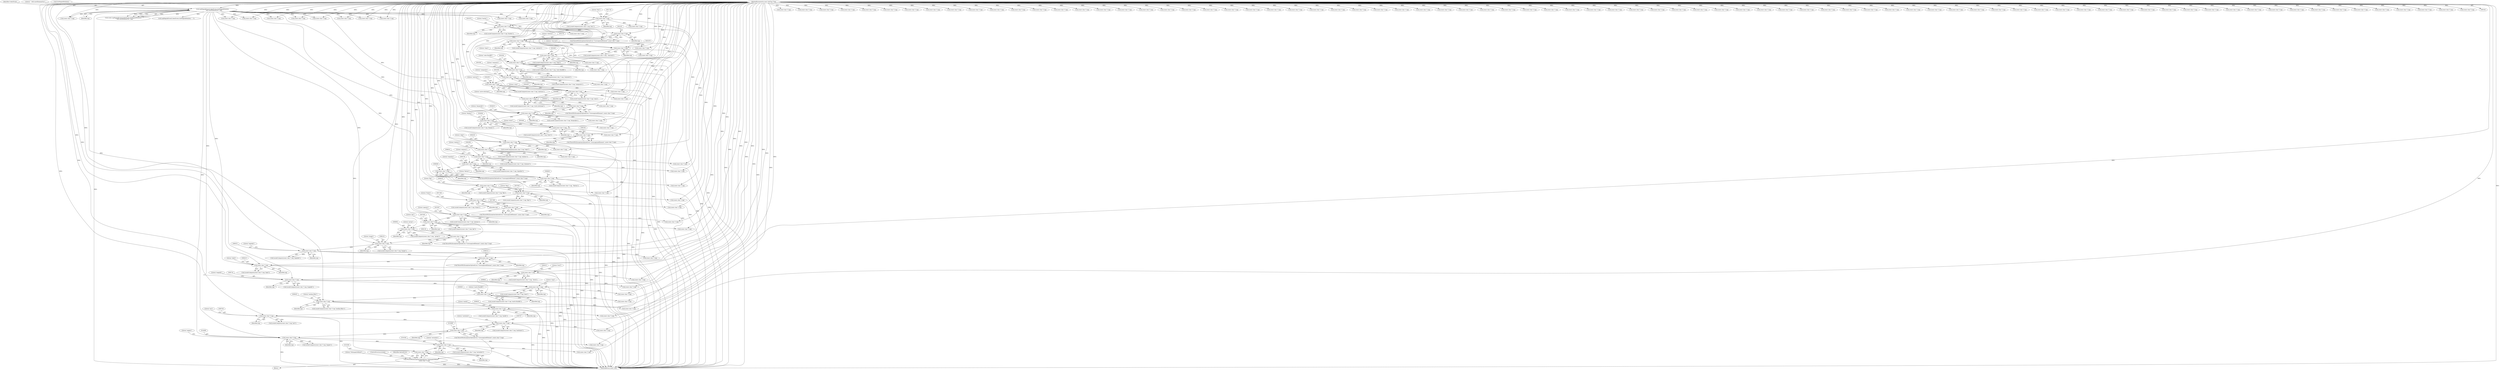 digraph "0_ImageMagick_56d6e20de489113617cbbddaf41e92600a34db22@pointer" {
"1010259" [label="(Call,(const char *) tag)"];
"1010239" [label="(Call,(const char *) tag)"];
"1010068" [label="(Call,(const char *) tag)"];
"1010059" [label="(Call,(const char *) tag)"];
"1009766" [label="(Call,(const char *) tag)"];
"1009757" [label="(Call,(const char *) tag)"];
"1009632" [label="(Call,(const char *) tag)"];
"1009431" [label="(Call,(const char *) tag)"];
"1009062" [label="(Call,(const char *) tag)"];
"1008840" [label="(Call,(const char *) tag)"];
"1008715" [label="(Call,(const char *) tag)"];
"1000212" [label="(Call,LogMagickEvent(CoderEvent,GetMagickModule(),\n    \"  SAX.startElement(%s\",tag))"];
"1000184" [label="(MethodParameterIn,const xmlChar *tag)"];
"1008531" [label="(Call,(const char *) tag)"];
"1008522" [label="(Call,(const char *) tag)"];
"1008513" [label="(Call,(const char *) tag)"];
"1008320" [label="(Call,(const char *) tag)"];
"1008134" [label="(Call,(const char *) tag)"];
"1008125" [label="(Call,(const char *) tag)"];
"1008091" [label="(Call,(const char *) tag)"];
"1007928" [label="(Call,(const char *) tag)"];
"1007606" [label="(Call,(const char *) tag)"];
"1007597" [label="(Call,(const char *) tag)"];
"1007167" [label="(Call,(const char *) tag)"];
"1007042" [label="(Call,(const char *) tag)"];
"1006917" [label="(Call,(const char *) tag)"];
"1006844" [label="(Call,(const char *) tag)"];
"1006835" [label="(Call,(const char *) tag)"];
"1006738" [label="(Call,(const char *) tag)"];
"1006613" [label="(Call,(const char *) tag)"];
"1006395" [label="(Call,(const char *) tag)"];
"1006202" [label="(Call,(const char *) tag)"];
"1006193" [label="(Call,(const char *) tag)"];
"1005045" [label="(Call,(const char *) tag)"];
"1004943" [label="(Call,(const char *) tag)"];
"1004818" [label="(Call,(const char *) tag)"];
"1004809" [label="(Call,(const char *) tag)"];
"1004687" [label="(Call,(const char *) tag)"];
"1004429" [label="(Call,(const char *) tag)"];
"1004292" [label="(Call,(const char *) tag)"];
"1003293" [label="(Call,(const char *) tag)"];
"1003284" [label="(Call,(const char *) tag)"];
"1002933" [label="(Call,(const char *) tag)"];
"1002662" [label="(Call,(const char *) tag)"];
"1002478" [label="(Call,(const char *) tag)"];
"1002275" [label="(Call,(const char *) tag)"];
"1002266" [label="(Call,(const char *) tag)"];
"1001969" [label="(Call,(const char *) tag)"];
"1001717" [label="(Call,(const char *) tag)"];
"1010256" [label="(Call,ThrowMSLException(OptionError,\"NoImagesDefined\",\n                (const char *) tag))"];
"1006612" [label="(Call,LocaleCompare((const char *) tag,\"enhance\"))"];
"1004294" [label="(Identifier,tag)"];
"1002275" [label="(Call,(const char *) tag)"];
"1004687" [label="(Call,(const char *) tag)"];
"1002481" [label="(Literal,\"charcoal\")"];
"1001707" [label="(Call,(const char *) tag)"];
"1003318" [label="(Call,(const char *) tag)"];
"1012979" [label="(Call,(const char *) tag)"];
"1010572" [label="(Call,(const char *) tag)"];
"1010594" [label="(Call,(const char *) tag)"];
"1004817" [label="(Call,LocaleCompare((const char *) tag,\"despeckle\"))"];
"1010056" [label="(Call,ThrowMSLException(OptionError,\"UnrecognizedElement\",(const char *) tag))"];
"1004818" [label="(Call,(const char *) tag)"];
"1010871" [label="(Call,(const char *) tag)"];
"1006846" [label="(Identifier,tag)"];
"1018398" [label="(Call,(const char *) tag)"];
"1006204" [label="(Identifier,tag)"];
"1002274" [label="(Call,LocaleCompare((const char *) tag,\"colorize\"))"];
"1002661" [label="(Call,LocaleCompare((const char *) tag,\"chop\"))"];
"1010400" [label="(Call,(const char *) tag)"];
"1010059" [label="(Call,(const char *) tag)"];
"1000216" [label="(Identifier,tag)"];
"1006916" [label="(Call,LocaleCompare((const char *) tag,\"flip\"))"];
"1013592" [label="(Call,(const char *) tag)"];
"1017925" [label="(Call,(const char *) tag)"];
"1002665" [label="(Literal,\"chop\")"];
"1000286" [label="(Call,(const char *) tag)"];
"1004942" [label="(Call,LocaleCompare((const char *) tag,\"display\"))"];
"1007189" [label="(Call,(const char *) tag)"];
"1008319" [label="(Call,LocaleCompare((const char *) tag,\"implode\"))"];
"1007931" [label="(Literal,\"get\")"];
"1013245" [label="(Call,(const char *) tag)"];
"1010768" [label="(Call,(const char *) tag)"];
"1018808" [label="(Call,(const char *) tag)"];
"1006920" [label="(Literal,\"flip\")"];
"1009064" [label="(Identifier,tag)"];
"1006202" [label="(Call,(const char *) tag)"];
"1018130" [label="(Call,(const char *) tag)"];
"1003295" [label="(Identifier,tag)"];
"1001557" [label="(Call,(const char *) tag)"];
"1019429" [label="(Call,(const char *) tag)"];
"1008521" [label="(Call,LocaleCompare((const char *) tag,\"label\"))"];
"1001738" [label="(Call,(const char *) tag)"];
"1016975" [label="(Call,(const char *) tag)"];
"1008090" [label="(Call,LocaleCompare((const char *) tag, \"group\"))"];
"1004431" [label="(Identifier,tag)"];
"1019232" [label="(Call,(const char *) tag)"];
"1008510" [label="(Call,ThrowMSLException(OptionError,\"UnrecognizedElement\",(const char *) tag))"];
"1009061" [label="(Call,LocaleCompare((const char *) tag,\"matte-floodfill\"))"];
"1006832" [label="(Call,ThrowMSLException(OptionError,\"UnrecognizedElement\",(const char *) tag))"];
"1000184" [label="(MethodParameterIn,const xmlChar *tag)"];
"1000264" [label="(Call,(const char *) tag)"];
"1010068" [label="(Call,(const char *) tag)"];
"1006190" [label="(Call,ThrowMSLException(OptionError,\"UnrecognizedElement\",(const char *) tag))"];
"1008842" [label="(Identifier,tag)"];
"1017571" [label="(Call,(const char *) tag)"];
"1019212" [label="(Call,(const char *) tag)"];
"1004821" [label="(Literal,\"despeckle\")"];
"1005066" [label="(Call,(const char *) tag)"];
"1001990" [label="(Call,(const char *) tag)"];
"1006205" [label="(Literal,\"edge\")"];
"1018423" [label="(Call,(const char *) tag)"];
"1006397" [label="(Identifier,tag)"];
"1009766" [label="(Call,(const char *) tag)"];
"1009759" [label="(Identifier,tag)"];
"1006223" [label="(Call,(const char *) tag)"];
"1006201" [label="(Call,LocaleCompare((const char *) tag,\"edge\"))"];
"1010256" [label="(Call,ThrowMSLException(OptionError,\"NoImagesDefined\",\n                (const char *) tag))"];
"1002298" [label="(Call,(const char *) tag)"];
"1002477" [label="(Call,LocaleCompare((const char *) tag, \"charcoal\"))"];
"1019438" [label="(Call,(const char *) tag)"];
"1005048" [label="(Literal,\"draw\")"];
"1008736" [label="(Call,(const char *) tag)"];
"1014509" [label="(Call,(const char *) tag)"];
"1013956" [label="(Call,(const char *) tag)"];
"1005045" [label="(Call,(const char *) tag)"];
"1011177" [label="(Call,(const char *) tag)"];
"1006615" [label="(Identifier,tag)"];
"1002268" [label="(Identifier,tag)"];
"1004429" [label="(Call,(const char *) tag)"];
"1004708" [label="(Call,(const char *) tag)"];
"1008091" [label="(Call,(const char *) tag)"];
"1003284" [label="(Call,(const char *) tag)"];
"1018104" [label="(Call,(const char *) tag)"];
"1018308" [label="(Call,(const char *) tag)"];
"1009756" [label="(Call,LocaleCompare((const char *) tag,\"msl\"))"];
"1009431" [label="(Call,(const char *) tag)"];
"1010071" [label="(Literal,\"negate\")"];
"1018615" [label="(Call,(const char *) tag)"];
"1010089" [label="(Call,(const char *) tag)"];
"1014234" [label="(Call,(const char *) tag)"];
"1015073" [label="(Call,(const char *) tag)"];
"1003296" [label="(Literal,\"composite\")"];
"1003286" [label="(Identifier,tag)"];
"1004806" [label="(Call,ThrowMSLException(OptionError,\"UnrecognizedElement\",(const char *) tag))"];
"1009653" [label="(Call,(const char *) tag)"];
"1008094" [label="(Literal,\"group\")"];
"1005044" [label="(Call,LocaleCompare((const char *) tag,\"draw\"))"];
"1010255" [label="(Block,)"];
"1015494" [label="(Call,(const char *) tag)"];
"1001969" [label="(Call,(const char *) tag)"];
"1013000" [label="(Call,(const char *) tag)"];
"1004428" [label="(Call,LocaleCompare((const char *) tag,\"crop\"))"];
"1009062" [label="(Call,(const char *) tag)"];
"1007599" [label="(Identifier,tag)"];
"1008093" [label="(Identifier,tag)"];
"1004689" [label="(Identifier,tag)"];
"1004946" [label="(Literal,\"display\")"];
"1009632" [label="(Call,(const char *) tag)"];
"1009631" [label="(Call,LocaleCompare((const char *) tag,\"minify\"))"];
"1015706" [label="(Call,(const char *) tag)"];
"1017005" [label="(Call,(const char *) tag)"];
"1009088" [label="(Call,(const char *) tag)"];
"1006758" [label="(Call,(const char *) tag)"];
"1019079" [label="(Call,(const char *) tag)"];
"1008134" [label="(Call,(const char *) tag)"];
"1017899" [label="(Call,(const char *) tag)"];
"1011207" [label="(Call,(const char *) tag)"];
"1002936" [label="(Literal,\"color-floodfill\")"];
"1010257" [label="(Identifier,OptionError)"];
"1008534" [label="(Literal,\"level\")"];
"1010261" [label="(Identifier,tag)"];
"1012612" [label="(Call,(const char *) tag)"];
"1018914" [label="(Call,(const char *) tag)"];
"1001972" [label="(Literal,\"border\")"];
"1009769" [label="(Literal,\"modulate\")"];
"1012633" [label="(Call,(const char *) tag)"];
"1004686" [label="(Call,LocaleCompare((const char *) tag,\"cycle-colormap\"))"];
"1002266" [label="(Call,(const char *) tag)"];
"1010242" [label="(Literal,\"normalize\")"];
"1001968" [label="(Call,LocaleCompare((const char *) tag,\"border\"))"];
"1015052" [label="(Call,(const char *) tag)"];
"1006193" [label="(Call,(const char *) tag)"];
"1006613" [label="(Call,(const char *) tag)"];
"1015043" [label="(Call,(const char *) tag)"];
"1000214" [label="(Call,GetMagickModule())"];
"1008525" [label="(Literal,\"label\")"];
"1006864" [label="(Call,(const char *) tag)"];
"1009765" [label="(Call,LocaleCompare((const char *) tag,\"modulate\"))"];
"1009065" [label="(Literal,\"matte-floodfill\")"];
"1019336" [label="(Call,(const char *) tag)"];
"1003283" [label="(Call,LocaleCompare((const char *) tag,\"comment\"))"];
"1009768" [label="(Identifier,tag)"];
"1002955" [label="(Call,(const char *) tag)"];
"1018328" [label="(Call,(const char *) tag)"];
"1017726" [label="(Call,(const char *) tag)"];
"1017454" [label="(Call,(const char *) tag)"];
"1007166" [label="(Call,LocaleCompare((const char *) tag,\"frame\"))"];
"1005047" [label="(Identifier,tag)"];
"1008717" [label="(Identifier,tag)"];
"1008133" [label="(Call,LocaleCompare((const char *) tag,\"image\"))"];
"1012603" [label="(Call,(const char *) tag)"];
"1004839" [label="(Call,(const char *) tag)"];
"1010258" [label="(Literal,\"NoImagesDefined\")"];
"1004943" [label="(Call,(const char *) tag)"];
"1011436" [label="(Call,(const char *) tag)"];
"1002664" [label="(Identifier,tag)"];
"1000491" [label="(Call,(const char *) tag)"];
"1007044" [label="(Identifier,tag)"];
"1010370" [label="(Call,(const char *) tag)"];
"1017228" [label="(Call,(const char *) tag)"];
"1008515" [label="(Identifier,tag)"];
"1019580" [label="(Call,(const char *) tag)"];
"1002278" [label="(Literal,\"colorize\")"];
"1014466" [label="(Call,(const char *) tag)"];
"1008125" [label="(Call,(const char *) tag)"];
"1017551" [label="(Call,(const char *) tag)"];
"1002935" [label="(Identifier,tag)"];
"1018935" [label="(Call,(const char *) tag)"];
"1009430" [label="(Call,LocaleCompare((const char *) tag,\"median-filter\"))"];
"1008341" [label="(Call,(const char *) tag)"];
"1017474" [label="(Call,(const char *) tag)"];
"1019458" [label="(Call,(const char *) tag)"];
"1008522" [label="(Call,(const char *) tag)"];
"1014711" [label="(Call,(const char *) tag)"];
"1009434" [label="(Literal,\"median-filter\")"];
"1016263" [label="(Call,(const char *) tag)"];
"1010061" [label="(Identifier,tag)"];
"1014690" [label="(Call,(const char *) tag)"];
"1004291" [label="(Call,LocaleCompare((const char *) tag,\"contrast\"))"];
"1007928" [label="(Call,(const char *) tag)"];
"1000212" [label="(Call,LogMagickEvent(CoderEvent,GetMagickModule(),\n    \"  SAX.startElement(%s\",tag))"];
"1016285" [label="(Call,(const char *) tag)"];
"1008531" [label="(Call,(const char *) tag)"];
"1015472" [label="(Call,(const char *) tag)"];
"1001720" [label="(Literal,\"blur\")"];
"1004295" [label="(Literal,\"contrast\")"];
"1004809" [label="(Call,(const char *) tag)"];
"1019588" [label="(Call,(const char *) tag)"];
"1008323" [label="(Literal,\"implode\")"];
"1006938" [label="(Call,(const char *) tag)"];
"1013979" [label="(Call,(const char *) tag)"];
"1001971" [label="(Identifier,tag)"];
"1002480" [label="(Identifier,tag)"];
"1008843" [label="(Literal,\"map\")"];
"1008863" [label="(Call,(const char *) tag)"];
"1008322" [label="(Identifier,tag)"];
"1002662" [label="(Call,(const char *) tag)"];
"1006740" [label="(Identifier,tag)"];
"1008839" [label="(Call,LocaleCompare((const char *) tag,\"map\"))"];
"1007948" [label="(Call,(const char *) tag)"];
"1008714" [label="(Call,LocaleCompare((const char *) tag,\"magnify\"))"];
"1008127" [label="(Identifier,tag)"];
"1002478" [label="(Call,(const char *) tag)"];
"1007927" [label="(Call,LocaleCompare((const char *) tag,\"get\"))"];
"1002933" [label="(Call,(const char *) tag)"];
"1006394" [label="(Call,LocaleCompare((const char *) tag,\"emboss\"))"];
"1008563" [label="(Call,(const char *) tag)"];
"1016790" [label="(Call,(const char *) tag)"];
"1008122" [label="(Call,ThrowMSLException(OptionError,\"UnrecognizedElement\",(const char *) tag))"];
"1006634" [label="(Call,(const char *) tag)"];
"1008530" [label="(Call,LocaleCompare((const char *) tag, \"level\"))"];
"1006395" [label="(Call,(const char *) tag)"];
"1010239" [label="(Call,(const char *) tag)"];
"1008136" [label="(Identifier,tag)"];
"1006919" [label="(Identifier,tag)"];
"1018572" [label="(Call,(const char *) tag)"];
"1004432" [label="(Literal,\"crop\")"];
"1019103" [label="(Call,(const char *) tag)"];
"1006738" [label="(Call,(const char *) tag)"];
"1004450" [label="(Call,(const char *) tag)"];
"1001535" [label="(Call,(const char *) tag)"];
"1006917" [label="(Call,(const char *) tag)"];
"1008513" [label="(Call,(const char *) tag)"];
"1008524" [label="(Identifier,tag)"];
"1011186" [label="(Call,(const char *) tag)"];
"1007042" [label="(Call,(const char *) tag)"];
"1008718" [label="(Literal,\"magnify\")"];
"1008137" [label="(Literal,\"image\")"];
"1018636" [label="(Call,(const char *) tag)"];
"1000210" [label="(Call,(void) LogMagickEvent(CoderEvent,GetMagickModule(),\n    \"  SAX.startElement(%s\",tag))"];
"1006847" [label="(Literal,\"flatten\")"];
"1002263" [label="(Call,ThrowMSLException(OptionError,\"UnrecognizedElement\",(const char *) tag))"];
"1004292" [label="(Call,(const char *) tag)"];
"1013181" [label="(Call,(const char *) tag)"];
"1018905" [label="(Call,(const char *) tag)"];
"1000213" [label="(Identifier,CoderEvent)"];
"1016516" [label="(Call,(const char *) tag)"];
"1010262" [label="(ControlStructure,break;)"];
"1006416" [label="(Call,(const char *) tag)"];
"1010379" [label="(Call,(const char *) tag)"];
"1012844" [label="(Call,(const char *) tag)"];
"1006398" [label="(Literal,\"emboss\")"];
"1003292" [label="(Call,LocaleCompare((const char *) tag,\"composite\"))"];
"1009760" [label="(Literal,\"msl\")"];
"1009757" [label="(Call,(const char *) tag)"];
"1007594" [label="(Call,ThrowMSLException(OptionError,\"UnrecognizedElement\",(const char *) tag))"];
"1010070" [label="(Identifier,tag)"];
"1017207" [label="(Call,(const char *) tag)"];
"1004820" [label="(Identifier,tag)"];
"1000215" [label="(Literal,\"  SAX.startElement(%s\")"];
"1014884" [label="(Call,(const char *) tag)"];
"1004963" [label="(Call,(const char *) tag)"];
"1007045" [label="(Literal,\"flop\")"];
"1008840" [label="(Call,(const char *) tag)"];
"1004313" [label="(Call,(const char *) tag)"];
"1002277" [label="(Identifier,tag)"];
"1007041" [label="(Call,LocaleCompare((const char *) tag,\"flop\"))"];
"1008533" [label="(Identifier,tag)"];
"1010067" [label="(Call,LocaleCompare((const char *) tag,\"negate\"))"];
"1010891" [label="(Call,(const char *) tag)"];
"1004945" [label="(Identifier,tag)"];
"1006837" [label="(Identifier,tag)"];
"1006195" [label="(Identifier,tag)"];
"1010241" [label="(Identifier,tag)"];
"1009433" [label="(Identifier,tag)"];
"1018828" [label="(Call,(const char *) tag)"];
"1007169" [label="(Identifier,tag)"];
"1007606" [label="(Call,(const char *) tag)"];
"1009452" [label="(Call,(const char *) tag)"];
"1009635" [label="(Literal,\"minify\")"];
"1001719" [label="(Identifier,tag)"];
"1006844" [label="(Call,(const char *) tag)"];
"1014255" [label="(Call,(const char *) tag)"];
"1010238" [label="(Call,LocaleCompare((const char *) tag,\"normalize\"))"];
"1016537" [label="(Call,(const char *) tag)"];
"1015262" [label="(Call,(const char *) tag)"];
"1006741" [label="(Literal,\"equalize\")"];
"1006835" [label="(Call,(const char *) tag)"];
"1015726" [label="(Call,(const char *) tag)"];
"1010777" [label="(Call,(const char *) tag)"];
"1017705" [label="(Call,(const char *) tag)"];
"1014908" [label="(Call,(const char *) tag)"];
"1016818" [label="(Call,(const char *) tag)"];
"1006616" [label="(Literal,\"enhance\")"];
"1000470" [label="(Call,(const char *) tag)"];
"1004811" [label="(Identifier,tag)"];
"1015283" [label="(Call,(const char *) tag)"];
"1002932" [label="(Call,LocaleCompare((const char *) tag,\"color-floodfill\"))"];
"1004690" [label="(Literal,\"cycle-colormap\")"];
"1007930" [label="(Identifier,tag)"];
"1006737" [label="(Call,LocaleCompare((const char *) tag,\"equalize\"))"];
"1001716" [label="(Call,LocaleCompare((const char *) tag,\"blur\"))"];
"1001717" [label="(Call,(const char *) tag)"];
"1007609" [label="(Literal,\"gamma\")"];
"1003287" [label="(Literal,\"comment\")"];
"1008715" [label="(Call,(const char *) tag)"];
"1007167" [label="(Call,(const char *) tag)"];
"1006843" [label="(Call,LocaleCompare((const char *) tag, \"flatten\"))"];
"1007605" [label="(Call,LocaleCompare((const char *) tag,\"gamma\"))"];
"1007597" [label="(Call,(const char *) tag)"];
"1019356" [label="(Call,(const char *) tag)"];
"1019606" [label="(Call,LogMagickEvent(CoderEvent,GetMagickModule(),\"  )\"))"];
"1013614" [label="(Call,(const char *) tag)"];
"1002506" [label="(Call,(const char *) tag)"];
"1009787" [label="(Call,(const char *) tag)"];
"1008320" [label="(Call,(const char *) tag)"];
"1003293" [label="(Call,(const char *) tag)"];
"1009634" [label="(Identifier,tag)"];
"1007063" [label="(Call,(const char *) tag)"];
"1002683" [label="(Call,(const char *) tag)"];
"1019610" [label="(MethodReturn,static void)"];
"1007628" [label="(Call,(const char *) tag)"];
"1007608" [label="(Identifier,tag)"];
"1010259" [label="(Call,(const char *) tag)"];
"1007170" [label="(Literal,\"frame\")"];
"1010259" -> "1010256"  [label="AST: "];
"1010259" -> "1010261"  [label="CFG: "];
"1010260" -> "1010259"  [label="AST: "];
"1010261" -> "1010259"  [label="AST: "];
"1010256" -> "1010259"  [label="CFG: "];
"1010259" -> "1019610"  [label="DDG: "];
"1010259" -> "1010256"  [label="DDG: "];
"1010239" -> "1010259"  [label="DDG: "];
"1000184" -> "1010259"  [label="DDG: "];
"1010239" -> "1010238"  [label="AST: "];
"1010239" -> "1010241"  [label="CFG: "];
"1010240" -> "1010239"  [label="AST: "];
"1010241" -> "1010239"  [label="AST: "];
"1010242" -> "1010239"  [label="CFG: "];
"1010239" -> "1019610"  [label="DDG: "];
"1010239" -> "1010238"  [label="DDG: "];
"1010068" -> "1010239"  [label="DDG: "];
"1000184" -> "1010239"  [label="DDG: "];
"1010239" -> "1010370"  [label="DDG: "];
"1010068" -> "1010067"  [label="AST: "];
"1010068" -> "1010070"  [label="CFG: "];
"1010069" -> "1010068"  [label="AST: "];
"1010070" -> "1010068"  [label="AST: "];
"1010071" -> "1010068"  [label="CFG: "];
"1010068" -> "1019610"  [label="DDG: "];
"1010068" -> "1010067"  [label="DDG: "];
"1010059" -> "1010068"  [label="DDG: "];
"1000212" -> "1010068"  [label="DDG: "];
"1000184" -> "1010068"  [label="DDG: "];
"1010068" -> "1010089"  [label="DDG: "];
"1010059" -> "1010056"  [label="AST: "];
"1010059" -> "1010061"  [label="CFG: "];
"1010060" -> "1010059"  [label="AST: "];
"1010061" -> "1010059"  [label="AST: "];
"1010056" -> "1010059"  [label="CFG: "];
"1010059" -> "1010056"  [label="DDG: "];
"1009766" -> "1010059"  [label="DDG: "];
"1000184" -> "1010059"  [label="DDG: "];
"1009766" -> "1009765"  [label="AST: "];
"1009766" -> "1009768"  [label="CFG: "];
"1009767" -> "1009766"  [label="AST: "];
"1009768" -> "1009766"  [label="AST: "];
"1009769" -> "1009766"  [label="CFG: "];
"1009766" -> "1019610"  [label="DDG: "];
"1009766" -> "1009765"  [label="DDG: "];
"1009757" -> "1009766"  [label="DDG: "];
"1000184" -> "1009766"  [label="DDG: "];
"1009766" -> "1009787"  [label="DDG: "];
"1009757" -> "1009756"  [label="AST: "];
"1009757" -> "1009759"  [label="CFG: "];
"1009758" -> "1009757"  [label="AST: "];
"1009759" -> "1009757"  [label="AST: "];
"1009760" -> "1009757"  [label="CFG: "];
"1009757" -> "1019610"  [label="DDG: "];
"1009757" -> "1009756"  [label="DDG: "];
"1009632" -> "1009757"  [label="DDG: "];
"1000184" -> "1009757"  [label="DDG: "];
"1009632" -> "1009631"  [label="AST: "];
"1009632" -> "1009634"  [label="CFG: "];
"1009633" -> "1009632"  [label="AST: "];
"1009634" -> "1009632"  [label="AST: "];
"1009635" -> "1009632"  [label="CFG: "];
"1009632" -> "1019610"  [label="DDG: "];
"1009632" -> "1009631"  [label="DDG: "];
"1009431" -> "1009632"  [label="DDG: "];
"1000184" -> "1009632"  [label="DDG: "];
"1009632" -> "1009653"  [label="DDG: "];
"1009431" -> "1009430"  [label="AST: "];
"1009431" -> "1009433"  [label="CFG: "];
"1009432" -> "1009431"  [label="AST: "];
"1009433" -> "1009431"  [label="AST: "];
"1009434" -> "1009431"  [label="CFG: "];
"1009431" -> "1019610"  [label="DDG: "];
"1009431" -> "1009430"  [label="DDG: "];
"1009062" -> "1009431"  [label="DDG: "];
"1000184" -> "1009431"  [label="DDG: "];
"1009431" -> "1009452"  [label="DDG: "];
"1009062" -> "1009061"  [label="AST: "];
"1009062" -> "1009064"  [label="CFG: "];
"1009063" -> "1009062"  [label="AST: "];
"1009064" -> "1009062"  [label="AST: "];
"1009065" -> "1009062"  [label="CFG: "];
"1009062" -> "1019610"  [label="DDG: "];
"1009062" -> "1009061"  [label="DDG: "];
"1008840" -> "1009062"  [label="DDG: "];
"1000184" -> "1009062"  [label="DDG: "];
"1009062" -> "1009088"  [label="DDG: "];
"1008840" -> "1008839"  [label="AST: "];
"1008840" -> "1008842"  [label="CFG: "];
"1008841" -> "1008840"  [label="AST: "];
"1008842" -> "1008840"  [label="AST: "];
"1008843" -> "1008840"  [label="CFG: "];
"1008840" -> "1019610"  [label="DDG: "];
"1008840" -> "1008839"  [label="DDG: "];
"1008715" -> "1008840"  [label="DDG: "];
"1000184" -> "1008840"  [label="DDG: "];
"1008840" -> "1008863"  [label="DDG: "];
"1008715" -> "1008714"  [label="AST: "];
"1008715" -> "1008717"  [label="CFG: "];
"1008716" -> "1008715"  [label="AST: "];
"1008717" -> "1008715"  [label="AST: "];
"1008718" -> "1008715"  [label="CFG: "];
"1008715" -> "1019610"  [label="DDG: "];
"1008715" -> "1008714"  [label="DDG: "];
"1000212" -> "1008715"  [label="DDG: "];
"1008531" -> "1008715"  [label="DDG: "];
"1000184" -> "1008715"  [label="DDG: "];
"1008715" -> "1008736"  [label="DDG: "];
"1000212" -> "1000210"  [label="AST: "];
"1000212" -> "1000216"  [label="CFG: "];
"1000213" -> "1000212"  [label="AST: "];
"1000214" -> "1000212"  [label="AST: "];
"1000215" -> "1000212"  [label="AST: "];
"1000216" -> "1000212"  [label="AST: "];
"1000210" -> "1000212"  [label="CFG: "];
"1000212" -> "1019610"  [label="DDG: "];
"1000212" -> "1000210"  [label="DDG: "];
"1000212" -> "1000210"  [label="DDG: "];
"1000212" -> "1000210"  [label="DDG: "];
"1000212" -> "1000210"  [label="DDG: "];
"1000184" -> "1000212"  [label="DDG: "];
"1000212" -> "1000264"  [label="DDG: "];
"1000212" -> "1001717"  [label="DDG: "];
"1000212" -> "1002275"  [label="DDG: "];
"1000212" -> "1004818"  [label="DDG: "];
"1000212" -> "1006202"  [label="DDG: "];
"1000212" -> "1006844"  [label="DDG: "];
"1000212" -> "1007606"  [label="DDG: "];
"1000212" -> "1008134"  [label="DDG: "];
"1000212" -> "1008522"  [label="DDG: "];
"1000212" -> "1010379"  [label="DDG: "];
"1000212" -> "1010777"  [label="DDG: "];
"1000212" -> "1011186"  [label="DDG: "];
"1000212" -> "1012612"  [label="DDG: "];
"1000212" -> "1015052"  [label="DDG: "];
"1000212" -> "1018308"  [label="DDG: "];
"1000212" -> "1018572"  [label="DDG: "];
"1000212" -> "1018914"  [label="DDG: "];
"1000212" -> "1019438"  [label="DDG: "];
"1000212" -> "1019588"  [label="DDG: "];
"1000212" -> "1019606"  [label="DDG: "];
"1000184" -> "1000182"  [label="AST: "];
"1000184" -> "1019610"  [label="DDG: "];
"1000184" -> "1000264"  [label="DDG: "];
"1000184" -> "1000286"  [label="DDG: "];
"1000184" -> "1000470"  [label="DDG: "];
"1000184" -> "1000491"  [label="DDG: "];
"1000184" -> "1001535"  [label="DDG: "];
"1000184" -> "1001557"  [label="DDG: "];
"1000184" -> "1001707"  [label="DDG: "];
"1000184" -> "1001717"  [label="DDG: "];
"1000184" -> "1001738"  [label="DDG: "];
"1000184" -> "1001969"  [label="DDG: "];
"1000184" -> "1001990"  [label="DDG: "];
"1000184" -> "1002266"  [label="DDG: "];
"1000184" -> "1002275"  [label="DDG: "];
"1000184" -> "1002298"  [label="DDG: "];
"1000184" -> "1002478"  [label="DDG: "];
"1000184" -> "1002506"  [label="DDG: "];
"1000184" -> "1002662"  [label="DDG: "];
"1000184" -> "1002683"  [label="DDG: "];
"1000184" -> "1002933"  [label="DDG: "];
"1000184" -> "1002955"  [label="DDG: "];
"1000184" -> "1003284"  [label="DDG: "];
"1000184" -> "1003293"  [label="DDG: "];
"1000184" -> "1003318"  [label="DDG: "];
"1000184" -> "1004292"  [label="DDG: "];
"1000184" -> "1004313"  [label="DDG: "];
"1000184" -> "1004429"  [label="DDG: "];
"1000184" -> "1004450"  [label="DDG: "];
"1000184" -> "1004687"  [label="DDG: "];
"1000184" -> "1004708"  [label="DDG: "];
"1000184" -> "1004809"  [label="DDG: "];
"1000184" -> "1004818"  [label="DDG: "];
"1000184" -> "1004839"  [label="DDG: "];
"1000184" -> "1004943"  [label="DDG: "];
"1000184" -> "1004963"  [label="DDG: "];
"1000184" -> "1005045"  [label="DDG: "];
"1000184" -> "1005066"  [label="DDG: "];
"1000184" -> "1006193"  [label="DDG: "];
"1000184" -> "1006202"  [label="DDG: "];
"1000184" -> "1006223"  [label="DDG: "];
"1000184" -> "1006395"  [label="DDG: "];
"1000184" -> "1006416"  [label="DDG: "];
"1000184" -> "1006613"  [label="DDG: "];
"1000184" -> "1006634"  [label="DDG: "];
"1000184" -> "1006738"  [label="DDG: "];
"1000184" -> "1006758"  [label="DDG: "];
"1000184" -> "1006835"  [label="DDG: "];
"1000184" -> "1006844"  [label="DDG: "];
"1000184" -> "1006864"  [label="DDG: "];
"1000184" -> "1006917"  [label="DDG: "];
"1000184" -> "1006938"  [label="DDG: "];
"1000184" -> "1007042"  [label="DDG: "];
"1000184" -> "1007063"  [label="DDG: "];
"1000184" -> "1007167"  [label="DDG: "];
"1000184" -> "1007189"  [label="DDG: "];
"1000184" -> "1007597"  [label="DDG: "];
"1000184" -> "1007606"  [label="DDG: "];
"1000184" -> "1007628"  [label="DDG: "];
"1000184" -> "1007928"  [label="DDG: "];
"1000184" -> "1007948"  [label="DDG: "];
"1000184" -> "1008091"  [label="DDG: "];
"1000184" -> "1008125"  [label="DDG: "];
"1000184" -> "1008134"  [label="DDG: "];
"1000184" -> "1008320"  [label="DDG: "];
"1000184" -> "1008341"  [label="DDG: "];
"1000184" -> "1008513"  [label="DDG: "];
"1000184" -> "1008522"  [label="DDG: "];
"1000184" -> "1008531"  [label="DDG: "];
"1000184" -> "1008563"  [label="DDG: "];
"1000184" -> "1008736"  [label="DDG: "];
"1000184" -> "1008863"  [label="DDG: "];
"1000184" -> "1009088"  [label="DDG: "];
"1000184" -> "1009452"  [label="DDG: "];
"1000184" -> "1009653"  [label="DDG: "];
"1000184" -> "1009787"  [label="DDG: "];
"1000184" -> "1010089"  [label="DDG: "];
"1000184" -> "1010370"  [label="DDG: "];
"1000184" -> "1010379"  [label="DDG: "];
"1000184" -> "1010400"  [label="DDG: "];
"1000184" -> "1010572"  [label="DDG: "];
"1000184" -> "1010594"  [label="DDG: "];
"1000184" -> "1010768"  [label="DDG: "];
"1000184" -> "1010777"  [label="DDG: "];
"1000184" -> "1010871"  [label="DDG: "];
"1000184" -> "1010891"  [label="DDG: "];
"1000184" -> "1011177"  [label="DDG: "];
"1000184" -> "1011186"  [label="DDG: "];
"1000184" -> "1011207"  [label="DDG: "];
"1000184" -> "1011436"  [label="DDG: "];
"1000184" -> "1012603"  [label="DDG: "];
"1000184" -> "1012612"  [label="DDG: "];
"1000184" -> "1012633"  [label="DDG: "];
"1000184" -> "1012844"  [label="DDG: "];
"1000184" -> "1012979"  [label="DDG: "];
"1000184" -> "1013000"  [label="DDG: "];
"1000184" -> "1013181"  [label="DDG: "];
"1000184" -> "1013245"  [label="DDG: "];
"1000184" -> "1013592"  [label="DDG: "];
"1000184" -> "1013614"  [label="DDG: "];
"1000184" -> "1013956"  [label="DDG: "];
"1000184" -> "1013979"  [label="DDG: "];
"1000184" -> "1014234"  [label="DDG: "];
"1000184" -> "1014255"  [label="DDG: "];
"1000184" -> "1014466"  [label="DDG: "];
"1000184" -> "1014509"  [label="DDG: "];
"1000184" -> "1014690"  [label="DDG: "];
"1000184" -> "1014711"  [label="DDG: "];
"1000184" -> "1014884"  [label="DDG: "];
"1000184" -> "1014908"  [label="DDG: "];
"1000184" -> "1015043"  [label="DDG: "];
"1000184" -> "1015052"  [label="DDG: "];
"1000184" -> "1015073"  [label="DDG: "];
"1000184" -> "1015262"  [label="DDG: "];
"1000184" -> "1015283"  [label="DDG: "];
"1000184" -> "1015472"  [label="DDG: "];
"1000184" -> "1015494"  [label="DDG: "];
"1000184" -> "1015706"  [label="DDG: "];
"1000184" -> "1015726"  [label="DDG: "];
"1000184" -> "1016263"  [label="DDG: "];
"1000184" -> "1016285"  [label="DDG: "];
"1000184" -> "1016516"  [label="DDG: "];
"1000184" -> "1016537"  [label="DDG: "];
"1000184" -> "1016790"  [label="DDG: "];
"1000184" -> "1016818"  [label="DDG: "];
"1000184" -> "1016975"  [label="DDG: "];
"1000184" -> "1017005"  [label="DDG: "];
"1000184" -> "1017207"  [label="DDG: "];
"1000184" -> "1017228"  [label="DDG: "];
"1000184" -> "1017454"  [label="DDG: "];
"1000184" -> "1017474"  [label="DDG: "];
"1000184" -> "1017551"  [label="DDG: "];
"1000184" -> "1017571"  [label="DDG: "];
"1000184" -> "1017705"  [label="DDG: "];
"1000184" -> "1017726"  [label="DDG: "];
"1000184" -> "1017899"  [label="DDG: "];
"1000184" -> "1017925"  [label="DDG: "];
"1000184" -> "1018104"  [label="DDG: "];
"1000184" -> "1018130"  [label="DDG: "];
"1000184" -> "1018308"  [label="DDG: "];
"1000184" -> "1018328"  [label="DDG: "];
"1000184" -> "1018398"  [label="DDG: "];
"1000184" -> "1018423"  [label="DDG: "];
"1000184" -> "1018572"  [label="DDG: "];
"1000184" -> "1018615"  [label="DDG: "];
"1000184" -> "1018636"  [label="DDG: "];
"1000184" -> "1018808"  [label="DDG: "];
"1000184" -> "1018828"  [label="DDG: "];
"1000184" -> "1018905"  [label="DDG: "];
"1000184" -> "1018914"  [label="DDG: "];
"1000184" -> "1018935"  [label="DDG: "];
"1000184" -> "1019079"  [label="DDG: "];
"1000184" -> "1019103"  [label="DDG: "];
"1000184" -> "1019212"  [label="DDG: "];
"1000184" -> "1019232"  [label="DDG: "];
"1000184" -> "1019336"  [label="DDG: "];
"1000184" -> "1019356"  [label="DDG: "];
"1000184" -> "1019429"  [label="DDG: "];
"1000184" -> "1019438"  [label="DDG: "];
"1000184" -> "1019458"  [label="DDG: "];
"1000184" -> "1019580"  [label="DDG: "];
"1000184" -> "1019588"  [label="DDG: "];
"1008531" -> "1008530"  [label="AST: "];
"1008531" -> "1008533"  [label="CFG: "];
"1008532" -> "1008531"  [label="AST: "];
"1008533" -> "1008531"  [label="AST: "];
"1008534" -> "1008531"  [label="CFG: "];
"1008531" -> "1019610"  [label="DDG: "];
"1008531" -> "1008530"  [label="DDG: "];
"1008522" -> "1008531"  [label="DDG: "];
"1008531" -> "1008563"  [label="DDG: "];
"1008522" -> "1008521"  [label="AST: "];
"1008522" -> "1008524"  [label="CFG: "];
"1008523" -> "1008522"  [label="AST: "];
"1008524" -> "1008522"  [label="AST: "];
"1008525" -> "1008522"  [label="CFG: "];
"1008522" -> "1019610"  [label="DDG: "];
"1008522" -> "1008521"  [label="DDG: "];
"1008513" -> "1008522"  [label="DDG: "];
"1008513" -> "1008510"  [label="AST: "];
"1008513" -> "1008515"  [label="CFG: "];
"1008514" -> "1008513"  [label="AST: "];
"1008515" -> "1008513"  [label="AST: "];
"1008510" -> "1008513"  [label="CFG: "];
"1008513" -> "1008510"  [label="DDG: "];
"1008320" -> "1008513"  [label="DDG: "];
"1008320" -> "1008319"  [label="AST: "];
"1008320" -> "1008322"  [label="CFG: "];
"1008321" -> "1008320"  [label="AST: "];
"1008322" -> "1008320"  [label="AST: "];
"1008323" -> "1008320"  [label="CFG: "];
"1008320" -> "1019610"  [label="DDG: "];
"1008320" -> "1008319"  [label="DDG: "];
"1008134" -> "1008320"  [label="DDG: "];
"1008320" -> "1008341"  [label="DDG: "];
"1008134" -> "1008133"  [label="AST: "];
"1008134" -> "1008136"  [label="CFG: "];
"1008135" -> "1008134"  [label="AST: "];
"1008136" -> "1008134"  [label="AST: "];
"1008137" -> "1008134"  [label="CFG: "];
"1008134" -> "1019610"  [label="DDG: "];
"1008134" -> "1008133"  [label="DDG: "];
"1008125" -> "1008134"  [label="DDG: "];
"1008125" -> "1008122"  [label="AST: "];
"1008125" -> "1008127"  [label="CFG: "];
"1008126" -> "1008125"  [label="AST: "];
"1008127" -> "1008125"  [label="AST: "];
"1008122" -> "1008125"  [label="CFG: "];
"1008125" -> "1008122"  [label="DDG: "];
"1008091" -> "1008125"  [label="DDG: "];
"1008091" -> "1008090"  [label="AST: "];
"1008091" -> "1008093"  [label="CFG: "];
"1008092" -> "1008091"  [label="AST: "];
"1008093" -> "1008091"  [label="AST: "];
"1008094" -> "1008091"  [label="CFG: "];
"1008091" -> "1019610"  [label="DDG: "];
"1008091" -> "1008090"  [label="DDG: "];
"1007928" -> "1008091"  [label="DDG: "];
"1007928" -> "1007927"  [label="AST: "];
"1007928" -> "1007930"  [label="CFG: "];
"1007929" -> "1007928"  [label="AST: "];
"1007930" -> "1007928"  [label="AST: "];
"1007931" -> "1007928"  [label="CFG: "];
"1007928" -> "1019610"  [label="DDG: "];
"1007928" -> "1007927"  [label="DDG: "];
"1007606" -> "1007928"  [label="DDG: "];
"1007928" -> "1007948"  [label="DDG: "];
"1007606" -> "1007605"  [label="AST: "];
"1007606" -> "1007608"  [label="CFG: "];
"1007607" -> "1007606"  [label="AST: "];
"1007608" -> "1007606"  [label="AST: "];
"1007609" -> "1007606"  [label="CFG: "];
"1007606" -> "1019610"  [label="DDG: "];
"1007606" -> "1007605"  [label="DDG: "];
"1007597" -> "1007606"  [label="DDG: "];
"1007606" -> "1007628"  [label="DDG: "];
"1007597" -> "1007594"  [label="AST: "];
"1007597" -> "1007599"  [label="CFG: "];
"1007598" -> "1007597"  [label="AST: "];
"1007599" -> "1007597"  [label="AST: "];
"1007594" -> "1007597"  [label="CFG: "];
"1007597" -> "1007594"  [label="DDG: "];
"1007167" -> "1007597"  [label="DDG: "];
"1007167" -> "1007166"  [label="AST: "];
"1007167" -> "1007169"  [label="CFG: "];
"1007168" -> "1007167"  [label="AST: "];
"1007169" -> "1007167"  [label="AST: "];
"1007170" -> "1007167"  [label="CFG: "];
"1007167" -> "1019610"  [label="DDG: "];
"1007167" -> "1007166"  [label="DDG: "];
"1007042" -> "1007167"  [label="DDG: "];
"1007167" -> "1007189"  [label="DDG: "];
"1007042" -> "1007041"  [label="AST: "];
"1007042" -> "1007044"  [label="CFG: "];
"1007043" -> "1007042"  [label="AST: "];
"1007044" -> "1007042"  [label="AST: "];
"1007045" -> "1007042"  [label="CFG: "];
"1007042" -> "1019610"  [label="DDG: "];
"1007042" -> "1007041"  [label="DDG: "];
"1006917" -> "1007042"  [label="DDG: "];
"1007042" -> "1007063"  [label="DDG: "];
"1006917" -> "1006916"  [label="AST: "];
"1006917" -> "1006919"  [label="CFG: "];
"1006918" -> "1006917"  [label="AST: "];
"1006919" -> "1006917"  [label="AST: "];
"1006920" -> "1006917"  [label="CFG: "];
"1006917" -> "1019610"  [label="DDG: "];
"1006917" -> "1006916"  [label="DDG: "];
"1006844" -> "1006917"  [label="DDG: "];
"1006917" -> "1006938"  [label="DDG: "];
"1006844" -> "1006843"  [label="AST: "];
"1006844" -> "1006846"  [label="CFG: "];
"1006845" -> "1006844"  [label="AST: "];
"1006846" -> "1006844"  [label="AST: "];
"1006847" -> "1006844"  [label="CFG: "];
"1006844" -> "1019610"  [label="DDG: "];
"1006844" -> "1006843"  [label="DDG: "];
"1006835" -> "1006844"  [label="DDG: "];
"1006844" -> "1006864"  [label="DDG: "];
"1006835" -> "1006832"  [label="AST: "];
"1006835" -> "1006837"  [label="CFG: "];
"1006836" -> "1006835"  [label="AST: "];
"1006837" -> "1006835"  [label="AST: "];
"1006832" -> "1006835"  [label="CFG: "];
"1006835" -> "1006832"  [label="DDG: "];
"1006738" -> "1006835"  [label="DDG: "];
"1006738" -> "1006737"  [label="AST: "];
"1006738" -> "1006740"  [label="CFG: "];
"1006739" -> "1006738"  [label="AST: "];
"1006740" -> "1006738"  [label="AST: "];
"1006741" -> "1006738"  [label="CFG: "];
"1006738" -> "1019610"  [label="DDG: "];
"1006738" -> "1006737"  [label="DDG: "];
"1006613" -> "1006738"  [label="DDG: "];
"1006738" -> "1006758"  [label="DDG: "];
"1006613" -> "1006612"  [label="AST: "];
"1006613" -> "1006615"  [label="CFG: "];
"1006614" -> "1006613"  [label="AST: "];
"1006615" -> "1006613"  [label="AST: "];
"1006616" -> "1006613"  [label="CFG: "];
"1006613" -> "1019610"  [label="DDG: "];
"1006613" -> "1006612"  [label="DDG: "];
"1006395" -> "1006613"  [label="DDG: "];
"1006613" -> "1006634"  [label="DDG: "];
"1006395" -> "1006394"  [label="AST: "];
"1006395" -> "1006397"  [label="CFG: "];
"1006396" -> "1006395"  [label="AST: "];
"1006397" -> "1006395"  [label="AST: "];
"1006398" -> "1006395"  [label="CFG: "];
"1006395" -> "1019610"  [label="DDG: "];
"1006395" -> "1006394"  [label="DDG: "];
"1006202" -> "1006395"  [label="DDG: "];
"1006395" -> "1006416"  [label="DDG: "];
"1006202" -> "1006201"  [label="AST: "];
"1006202" -> "1006204"  [label="CFG: "];
"1006203" -> "1006202"  [label="AST: "];
"1006204" -> "1006202"  [label="AST: "];
"1006205" -> "1006202"  [label="CFG: "];
"1006202" -> "1019610"  [label="DDG: "];
"1006202" -> "1006201"  [label="DDG: "];
"1006193" -> "1006202"  [label="DDG: "];
"1006202" -> "1006223"  [label="DDG: "];
"1006193" -> "1006190"  [label="AST: "];
"1006193" -> "1006195"  [label="CFG: "];
"1006194" -> "1006193"  [label="AST: "];
"1006195" -> "1006193"  [label="AST: "];
"1006190" -> "1006193"  [label="CFG: "];
"1006193" -> "1006190"  [label="DDG: "];
"1005045" -> "1006193"  [label="DDG: "];
"1005045" -> "1005044"  [label="AST: "];
"1005045" -> "1005047"  [label="CFG: "];
"1005046" -> "1005045"  [label="AST: "];
"1005047" -> "1005045"  [label="AST: "];
"1005048" -> "1005045"  [label="CFG: "];
"1005045" -> "1019610"  [label="DDG: "];
"1005045" -> "1005044"  [label="DDG: "];
"1004943" -> "1005045"  [label="DDG: "];
"1005045" -> "1005066"  [label="DDG: "];
"1004943" -> "1004942"  [label="AST: "];
"1004943" -> "1004945"  [label="CFG: "];
"1004944" -> "1004943"  [label="AST: "];
"1004945" -> "1004943"  [label="AST: "];
"1004946" -> "1004943"  [label="CFG: "];
"1004943" -> "1019610"  [label="DDG: "];
"1004943" -> "1004942"  [label="DDG: "];
"1004818" -> "1004943"  [label="DDG: "];
"1004943" -> "1004963"  [label="DDG: "];
"1004818" -> "1004817"  [label="AST: "];
"1004818" -> "1004820"  [label="CFG: "];
"1004819" -> "1004818"  [label="AST: "];
"1004820" -> "1004818"  [label="AST: "];
"1004821" -> "1004818"  [label="CFG: "];
"1004818" -> "1019610"  [label="DDG: "];
"1004818" -> "1004817"  [label="DDG: "];
"1004809" -> "1004818"  [label="DDG: "];
"1004818" -> "1004839"  [label="DDG: "];
"1004809" -> "1004806"  [label="AST: "];
"1004809" -> "1004811"  [label="CFG: "];
"1004810" -> "1004809"  [label="AST: "];
"1004811" -> "1004809"  [label="AST: "];
"1004806" -> "1004809"  [label="CFG: "];
"1004809" -> "1004806"  [label="DDG: "];
"1004687" -> "1004809"  [label="DDG: "];
"1004687" -> "1004686"  [label="AST: "];
"1004687" -> "1004689"  [label="CFG: "];
"1004688" -> "1004687"  [label="AST: "];
"1004689" -> "1004687"  [label="AST: "];
"1004690" -> "1004687"  [label="CFG: "];
"1004687" -> "1019610"  [label="DDG: "];
"1004687" -> "1004686"  [label="DDG: "];
"1004429" -> "1004687"  [label="DDG: "];
"1004687" -> "1004708"  [label="DDG: "];
"1004429" -> "1004428"  [label="AST: "];
"1004429" -> "1004431"  [label="CFG: "];
"1004430" -> "1004429"  [label="AST: "];
"1004431" -> "1004429"  [label="AST: "];
"1004432" -> "1004429"  [label="CFG: "];
"1004429" -> "1019610"  [label="DDG: "];
"1004429" -> "1004428"  [label="DDG: "];
"1004292" -> "1004429"  [label="DDG: "];
"1004429" -> "1004450"  [label="DDG: "];
"1004292" -> "1004291"  [label="AST: "];
"1004292" -> "1004294"  [label="CFG: "];
"1004293" -> "1004292"  [label="AST: "];
"1004294" -> "1004292"  [label="AST: "];
"1004295" -> "1004292"  [label="CFG: "];
"1004292" -> "1019610"  [label="DDG: "];
"1004292" -> "1004291"  [label="DDG: "];
"1003293" -> "1004292"  [label="DDG: "];
"1004292" -> "1004313"  [label="DDG: "];
"1003293" -> "1003292"  [label="AST: "];
"1003293" -> "1003295"  [label="CFG: "];
"1003294" -> "1003293"  [label="AST: "];
"1003295" -> "1003293"  [label="AST: "];
"1003296" -> "1003293"  [label="CFG: "];
"1003293" -> "1019610"  [label="DDG: "];
"1003293" -> "1003292"  [label="DDG: "];
"1003284" -> "1003293"  [label="DDG: "];
"1003293" -> "1003318"  [label="DDG: "];
"1003284" -> "1003283"  [label="AST: "];
"1003284" -> "1003286"  [label="CFG: "];
"1003285" -> "1003284"  [label="AST: "];
"1003286" -> "1003284"  [label="AST: "];
"1003287" -> "1003284"  [label="CFG: "];
"1003284" -> "1019610"  [label="DDG: "];
"1003284" -> "1003283"  [label="DDG: "];
"1002933" -> "1003284"  [label="DDG: "];
"1002933" -> "1002932"  [label="AST: "];
"1002933" -> "1002935"  [label="CFG: "];
"1002934" -> "1002933"  [label="AST: "];
"1002935" -> "1002933"  [label="AST: "];
"1002936" -> "1002933"  [label="CFG: "];
"1002933" -> "1019610"  [label="DDG: "];
"1002933" -> "1002932"  [label="DDG: "];
"1002662" -> "1002933"  [label="DDG: "];
"1002933" -> "1002955"  [label="DDG: "];
"1002662" -> "1002661"  [label="AST: "];
"1002662" -> "1002664"  [label="CFG: "];
"1002663" -> "1002662"  [label="AST: "];
"1002664" -> "1002662"  [label="AST: "];
"1002665" -> "1002662"  [label="CFG: "];
"1002662" -> "1019610"  [label="DDG: "];
"1002662" -> "1002661"  [label="DDG: "];
"1002478" -> "1002662"  [label="DDG: "];
"1002662" -> "1002683"  [label="DDG: "];
"1002478" -> "1002477"  [label="AST: "];
"1002478" -> "1002480"  [label="CFG: "];
"1002479" -> "1002478"  [label="AST: "];
"1002480" -> "1002478"  [label="AST: "];
"1002481" -> "1002478"  [label="CFG: "];
"1002478" -> "1019610"  [label="DDG: "];
"1002478" -> "1002477"  [label="DDG: "];
"1002275" -> "1002478"  [label="DDG: "];
"1002478" -> "1002506"  [label="DDG: "];
"1002275" -> "1002274"  [label="AST: "];
"1002275" -> "1002277"  [label="CFG: "];
"1002276" -> "1002275"  [label="AST: "];
"1002277" -> "1002275"  [label="AST: "];
"1002278" -> "1002275"  [label="CFG: "];
"1002275" -> "1019610"  [label="DDG: "];
"1002275" -> "1002274"  [label="DDG: "];
"1002266" -> "1002275"  [label="DDG: "];
"1002275" -> "1002298"  [label="DDG: "];
"1002266" -> "1002263"  [label="AST: "];
"1002266" -> "1002268"  [label="CFG: "];
"1002267" -> "1002266"  [label="AST: "];
"1002268" -> "1002266"  [label="AST: "];
"1002263" -> "1002266"  [label="CFG: "];
"1002266" -> "1002263"  [label="DDG: "];
"1001969" -> "1002266"  [label="DDG: "];
"1001969" -> "1001968"  [label="AST: "];
"1001969" -> "1001971"  [label="CFG: "];
"1001970" -> "1001969"  [label="AST: "];
"1001971" -> "1001969"  [label="AST: "];
"1001972" -> "1001969"  [label="CFG: "];
"1001969" -> "1019610"  [label="DDG: "];
"1001969" -> "1001968"  [label="DDG: "];
"1001717" -> "1001969"  [label="DDG: "];
"1001969" -> "1001990"  [label="DDG: "];
"1001717" -> "1001716"  [label="AST: "];
"1001717" -> "1001719"  [label="CFG: "];
"1001718" -> "1001717"  [label="AST: "];
"1001719" -> "1001717"  [label="AST: "];
"1001720" -> "1001717"  [label="CFG: "];
"1001717" -> "1019610"  [label="DDG: "];
"1001717" -> "1001716"  [label="DDG: "];
"1001717" -> "1001738"  [label="DDG: "];
"1010256" -> "1010255"  [label="AST: "];
"1010257" -> "1010256"  [label="AST: "];
"1010258" -> "1010256"  [label="AST: "];
"1010262" -> "1010256"  [label="CFG: "];
"1010256" -> "1019610"  [label="DDG: "];
"1010256" -> "1019610"  [label="DDG: "];
"1010256" -> "1019610"  [label="DDG: "];
"1010056" -> "1010256"  [label="DDG: "];
}
